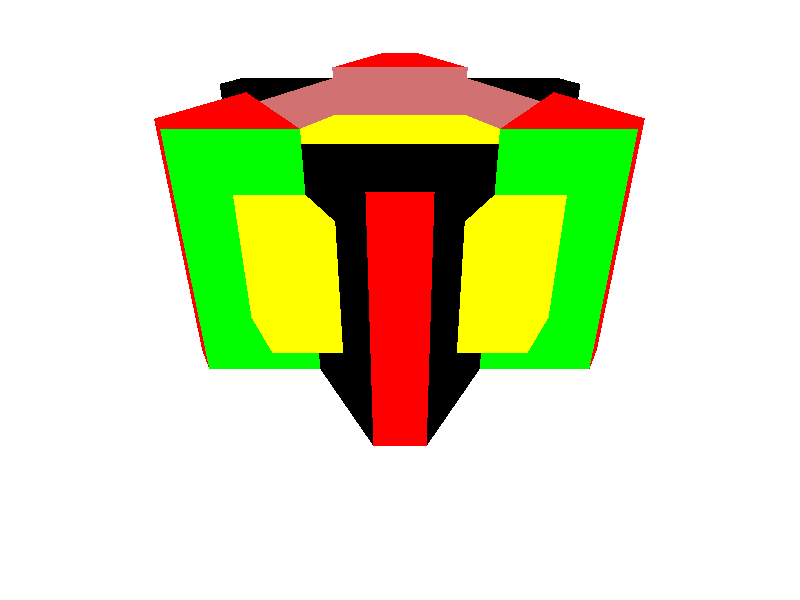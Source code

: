 #include"colors.inc"      
#include"textures.inc"

/*
// Camara
camera { 
	// page 5 vision 
	 location <8,10,-5>
	 look_at <4,3,5>
	//page 6 vision front
	location <4,14,4>
	look_at <4,0,4>
	
	//page 6 vision vertical
	//location <-6,4,-1>
	//look_at <3,3,5>
}
// Punto de luz
light_source{
 <5,5, -5> 
 color rgb <1,1,1>
}
*/

camera {
	location <-0,6,-10>
	look_at <0, 0, 0>
}

background {color White}
light_source{
<0,5, -5>
color rgb<1,1,1>
}

#local hexagone_out = prism {
	0, // sweep the following shape from here ...
    	3.9, // ... up through here
    	7, // the number of points making up the shape ...
     	 <2.61,4.51>, <-2.61,4.51>, <-5,0>, <-2.66, -4.51>, <2.61,-4.51>, <5,0>, <2.61,4.51>
     	scale<0.84,0,0.87>
    	pigment { Red}
}

#local hexagone_int = prism {
	0, // sweep the following shape from here ...
    	3, // ... up through here
    	7, // the number of points making up the shape ...
     	<2.67,4.46>, <-2.67,4.46>, <-5.04,0>, <-2.64, -4.47>, <2.64,-4.47>, <5.04,0>, <2.67,4.46>
      scale<0.49,0,0.49>
      translate<0,1,0>
    	pigment { Brown}
}

#local hexagone_base = prism {
	0, // sweep the following shape from here ...
    	2, // ... up through here
    	7, // the number of points making up the shape ...
      <2.61,4.51>, <-2.61,4.51>, <-5,0>, <-2.61, -4.51>, <2.61,-4.51>, <5,0>, <2.61,4.51>
     	scale<0.69,0,0.69>
     	translate<0,1,0>
    	pigment { Yellow}
}

#local triangule_first =  prism {
    0, // sweep the following shape from here ...
    3.7, // ... up through here
    3, // this number of points making up the shape ...
   <0, -2.05> , <-3.64,4.75> , <3.64,4.75> 
   translate<0,0,-2.56>
    pigment { Black}
}

#local triangule_second =  prism {
    0, // sweep the following shape from here ...
    4, // ... up through here
    3, // the number of points making up the shape ...
   <0, -2.05> , <-3.64,4.75> , <3.64,4.75> 
   translate<0,0,-2.56>
   rotate <180,0,180>
   pigment { Green}
}

#local star = merge{
	object{triangule_first}
	object{triangule_second}
}

#local star_intersect_hexagone = intersection {
	object{hexagone_out}
	object{star}
}

#local star_with_hexagone = difference {
 	object{star_intersect_hexagone}
 	object{hexagone_int}
 }
 
#declare star_final = merge{
	object{star_with_hexagone}
	object{hexagone_base}
	
	}
//hexagone_out
//hexagone_int
//hexagone_base
//triangule_first
//triangule_second
//star
//star_intersect_hexagone
//star_with_hexagone
star_final
  


